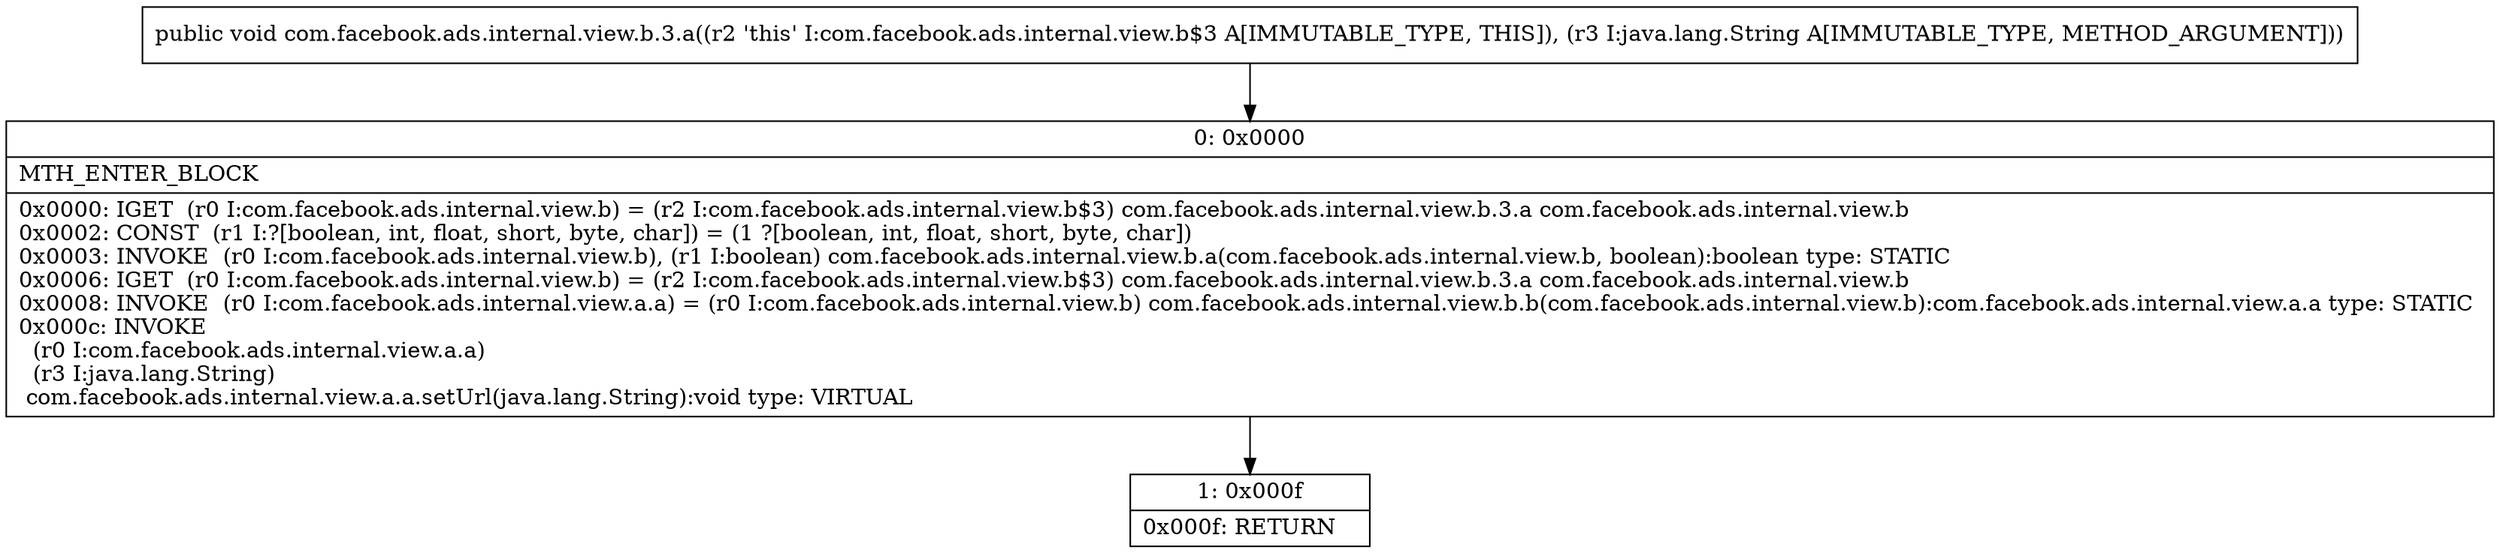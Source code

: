 digraph "CFG forcom.facebook.ads.internal.view.b.3.a(Ljava\/lang\/String;)V" {
Node_0 [shape=record,label="{0\:\ 0x0000|MTH_ENTER_BLOCK\l|0x0000: IGET  (r0 I:com.facebook.ads.internal.view.b) = (r2 I:com.facebook.ads.internal.view.b$3) com.facebook.ads.internal.view.b.3.a com.facebook.ads.internal.view.b \l0x0002: CONST  (r1 I:?[boolean, int, float, short, byte, char]) = (1 ?[boolean, int, float, short, byte, char]) \l0x0003: INVOKE  (r0 I:com.facebook.ads.internal.view.b), (r1 I:boolean) com.facebook.ads.internal.view.b.a(com.facebook.ads.internal.view.b, boolean):boolean type: STATIC \l0x0006: IGET  (r0 I:com.facebook.ads.internal.view.b) = (r2 I:com.facebook.ads.internal.view.b$3) com.facebook.ads.internal.view.b.3.a com.facebook.ads.internal.view.b \l0x0008: INVOKE  (r0 I:com.facebook.ads.internal.view.a.a) = (r0 I:com.facebook.ads.internal.view.b) com.facebook.ads.internal.view.b.b(com.facebook.ads.internal.view.b):com.facebook.ads.internal.view.a.a type: STATIC \l0x000c: INVOKE  \l  (r0 I:com.facebook.ads.internal.view.a.a)\l  (r3 I:java.lang.String)\l com.facebook.ads.internal.view.a.a.setUrl(java.lang.String):void type: VIRTUAL \l}"];
Node_1 [shape=record,label="{1\:\ 0x000f|0x000f: RETURN   \l}"];
MethodNode[shape=record,label="{public void com.facebook.ads.internal.view.b.3.a((r2 'this' I:com.facebook.ads.internal.view.b$3 A[IMMUTABLE_TYPE, THIS]), (r3 I:java.lang.String A[IMMUTABLE_TYPE, METHOD_ARGUMENT])) }"];
MethodNode -> Node_0;
Node_0 -> Node_1;
}

